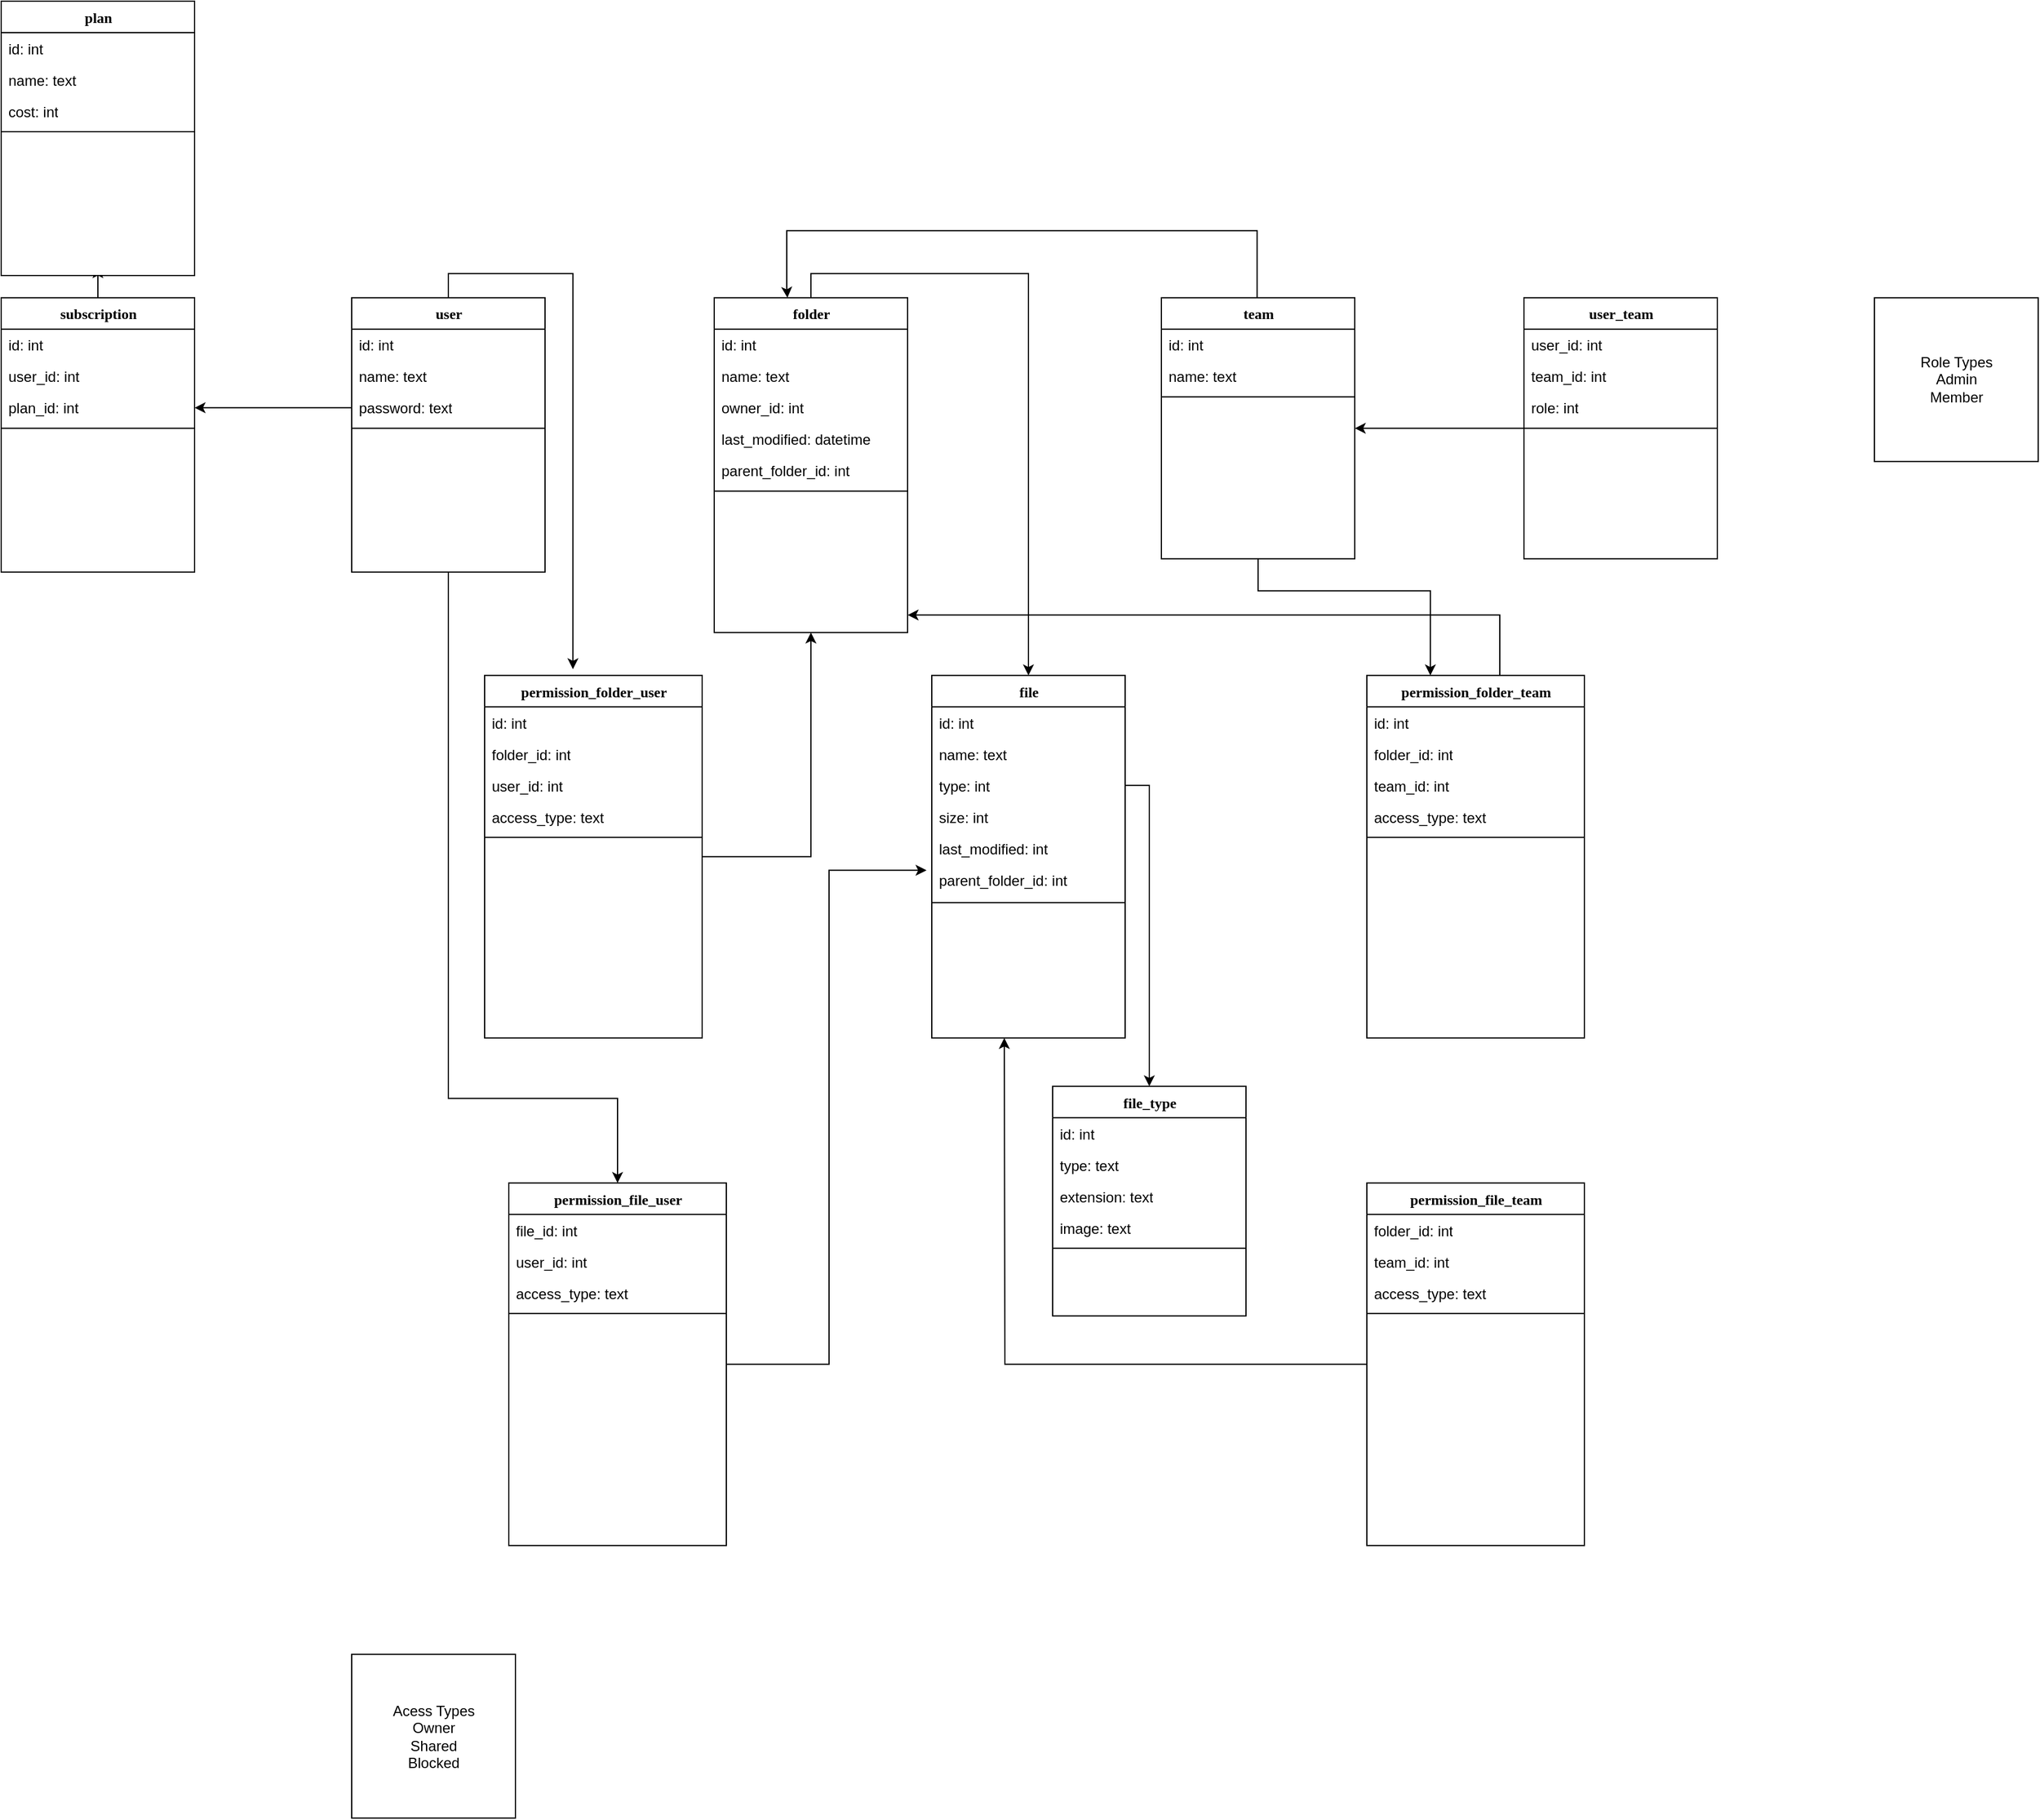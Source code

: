 <mxfile version="21.6.2" type="github">
  <diagram name="Page-1" id="9f46799a-70d6-7492-0946-bef42562c5a5">
    <mxGraphModel dx="1247" dy="685" grid="1" gridSize="10" guides="1" tooltips="1" connect="1" arrows="1" fold="1" page="1" pageScale="1" pageWidth="1100" pageHeight="850" background="none" math="0" shadow="0">
      <root>
        <mxCell id="0" />
        <mxCell id="1" parent="0" />
        <mxCell id="y36dh4BuLOM9jFlL3Rkz-10" style="edgeStyle=orthogonalEdgeStyle;rounded=0;orthogonalLoop=1;jettySize=auto;html=1;exitX=0.5;exitY=0;exitDx=0;exitDy=0;entryX=0.406;entryY=-0.017;entryDx=0;entryDy=0;entryPerimeter=0;" parent="1" source="78961159f06e98e8-17" target="78961159f06e98e8-56" edge="1">
          <mxGeometry relative="1" as="geometry" />
        </mxCell>
        <mxCell id="hq3tnOKMhd6guEDiYWmn-37" style="edgeStyle=orthogonalEdgeStyle;rounded=0;orthogonalLoop=1;jettySize=auto;html=1;exitX=0.5;exitY=1;exitDx=0;exitDy=0;entryX=0.5;entryY=0;entryDx=0;entryDy=0;" edge="1" parent="1" source="78961159f06e98e8-17" target="hq3tnOKMhd6guEDiYWmn-27">
          <mxGeometry relative="1" as="geometry">
            <Array as="points">
              <mxPoint x="680" y="927.89" />
              <mxPoint x="820" y="927.89" />
            </Array>
          </mxGeometry>
        </mxCell>
        <mxCell id="78961159f06e98e8-17" value="user" style="swimlane;html=1;fontStyle=1;align=center;verticalAlign=top;childLayout=stackLayout;horizontal=1;startSize=26;horizontalStack=0;resizeParent=1;resizeLast=0;collapsible=1;marginBottom=0;swimlaneFillColor=#ffffff;rounded=0;shadow=0;comic=0;labelBackgroundColor=none;strokeWidth=1;fillColor=none;fontFamily=Verdana;fontSize=12" parent="1" vertex="1">
          <mxGeometry x="600" y="265.39" width="160" height="227" as="geometry" />
        </mxCell>
        <mxCell id="78961159f06e98e8-21" value="id: int" style="text;html=1;strokeColor=none;fillColor=none;align=left;verticalAlign=top;spacingLeft=4;spacingRight=4;whiteSpace=wrap;overflow=hidden;rotatable=0;points=[[0,0.5],[1,0.5]];portConstraint=eastwest;" parent="78961159f06e98e8-17" vertex="1">
          <mxGeometry y="26" width="160" height="26" as="geometry" />
        </mxCell>
        <mxCell id="78961159f06e98e8-23" value="name: text&lt;br&gt;" style="text;html=1;strokeColor=none;fillColor=none;align=left;verticalAlign=top;spacingLeft=4;spacingRight=4;whiteSpace=wrap;overflow=hidden;rotatable=0;points=[[0,0.5],[1,0.5]];portConstraint=eastwest;" parent="78961159f06e98e8-17" vertex="1">
          <mxGeometry y="52" width="160" height="26" as="geometry" />
        </mxCell>
        <mxCell id="78961159f06e98e8-25" value="password: text" style="text;html=1;strokeColor=none;fillColor=none;align=left;verticalAlign=top;spacingLeft=4;spacingRight=4;whiteSpace=wrap;overflow=hidden;rotatable=0;points=[[0,0.5],[1,0.5]];portConstraint=eastwest;" parent="78961159f06e98e8-17" vertex="1">
          <mxGeometry y="78" width="160" height="26" as="geometry" />
        </mxCell>
        <mxCell id="78961159f06e98e8-19" value="" style="line;html=1;strokeWidth=1;fillColor=none;align=left;verticalAlign=middle;spacingTop=-1;spacingLeft=3;spacingRight=3;rotatable=0;labelPosition=right;points=[];portConstraint=eastwest;" parent="78961159f06e98e8-17" vertex="1">
          <mxGeometry y="104" width="160" height="8" as="geometry" />
        </mxCell>
        <mxCell id="y36dh4BuLOM9jFlL3Rkz-9" style="edgeStyle=orthogonalEdgeStyle;rounded=0;orthogonalLoop=1;jettySize=auto;html=1;exitX=0.5;exitY=0;exitDx=0;exitDy=0;entryX=0.5;entryY=0;entryDx=0;entryDy=0;" parent="1" source="78961159f06e98e8-30" target="78961159f06e98e8-43" edge="1">
          <mxGeometry relative="1" as="geometry" />
        </mxCell>
        <mxCell id="78961159f06e98e8-30" value="folder" style="swimlane;html=1;fontStyle=1;align=center;verticalAlign=top;childLayout=stackLayout;horizontal=1;startSize=26;horizontalStack=0;resizeParent=1;resizeLast=0;collapsible=1;marginBottom=0;swimlaneFillColor=#ffffff;rounded=0;shadow=0;comic=0;labelBackgroundColor=none;strokeWidth=1;fillColor=none;fontFamily=Verdana;fontSize=12" parent="1" vertex="1">
          <mxGeometry x="900" y="265.39" width="160" height="277" as="geometry" />
        </mxCell>
        <mxCell id="78961159f06e98e8-31" value="id: int" style="text;html=1;strokeColor=none;fillColor=none;align=left;verticalAlign=top;spacingLeft=4;spacingRight=4;whiteSpace=wrap;overflow=hidden;rotatable=0;points=[[0,0.5],[1,0.5]];portConstraint=eastwest;" parent="78961159f06e98e8-30" vertex="1">
          <mxGeometry y="26" width="160" height="26" as="geometry" />
        </mxCell>
        <mxCell id="78961159f06e98e8-32" value="name: text" style="text;html=1;strokeColor=none;fillColor=none;align=left;verticalAlign=top;spacingLeft=4;spacingRight=4;whiteSpace=wrap;overflow=hidden;rotatable=0;points=[[0,0.5],[1,0.5]];portConstraint=eastwest;" parent="78961159f06e98e8-30" vertex="1">
          <mxGeometry y="52" width="160" height="26" as="geometry" />
        </mxCell>
        <mxCell id="hq3tnOKMhd6guEDiYWmn-21" value="owner_id: int" style="text;html=1;strokeColor=none;fillColor=none;align=left;verticalAlign=top;spacingLeft=4;spacingRight=4;whiteSpace=wrap;overflow=hidden;rotatable=0;points=[[0,0.5],[1,0.5]];portConstraint=eastwest;" vertex="1" parent="78961159f06e98e8-30">
          <mxGeometry y="78" width="160" height="26" as="geometry" />
        </mxCell>
        <mxCell id="hq3tnOKMhd6guEDiYWmn-22" value="last_modified: datetime" style="text;html=1;strokeColor=none;fillColor=none;align=left;verticalAlign=top;spacingLeft=4;spacingRight=4;whiteSpace=wrap;overflow=hidden;rotatable=0;points=[[0,0.5],[1,0.5]];portConstraint=eastwest;" vertex="1" parent="78961159f06e98e8-30">
          <mxGeometry y="104" width="160" height="26" as="geometry" />
        </mxCell>
        <mxCell id="78961159f06e98e8-33" value="parent_folder_id: int" style="text;html=1;strokeColor=none;fillColor=none;align=left;verticalAlign=top;spacingLeft=4;spacingRight=4;whiteSpace=wrap;overflow=hidden;rotatable=0;points=[[0,0.5],[1,0.5]];portConstraint=eastwest;" parent="78961159f06e98e8-30" vertex="1">
          <mxGeometry y="130" width="160" height="26" as="geometry" />
        </mxCell>
        <mxCell id="78961159f06e98e8-38" value="" style="line;html=1;strokeWidth=1;fillColor=none;align=left;verticalAlign=middle;spacingTop=-1;spacingLeft=3;spacingRight=3;rotatable=0;labelPosition=right;points=[];portConstraint=eastwest;" parent="78961159f06e98e8-30" vertex="1">
          <mxGeometry y="156" width="160" height="8" as="geometry" />
        </mxCell>
        <mxCell id="78961159f06e98e8-43" value="file" style="swimlane;html=1;fontStyle=1;align=center;verticalAlign=top;childLayout=stackLayout;horizontal=1;startSize=26;horizontalStack=0;resizeParent=1;resizeLast=0;collapsible=1;marginBottom=0;swimlaneFillColor=#ffffff;rounded=0;shadow=0;comic=0;labelBackgroundColor=none;strokeWidth=1;fillColor=none;fontFamily=Verdana;fontSize=12" parent="1" vertex="1">
          <mxGeometry x="1080" y="577.89" width="160" height="300" as="geometry" />
        </mxCell>
        <mxCell id="78961159f06e98e8-44" value="id: int" style="text;html=1;strokeColor=none;fillColor=none;align=left;verticalAlign=top;spacingLeft=4;spacingRight=4;whiteSpace=wrap;overflow=hidden;rotatable=0;points=[[0,0.5],[1,0.5]];portConstraint=eastwest;" parent="78961159f06e98e8-43" vertex="1">
          <mxGeometry y="26" width="160" height="26" as="geometry" />
        </mxCell>
        <mxCell id="78961159f06e98e8-45" value="name: text" style="text;html=1;strokeColor=none;fillColor=none;align=left;verticalAlign=top;spacingLeft=4;spacingRight=4;whiteSpace=wrap;overflow=hidden;rotatable=0;points=[[0,0.5],[1,0.5]];portConstraint=eastwest;" parent="78961159f06e98e8-43" vertex="1">
          <mxGeometry y="52" width="160" height="26" as="geometry" />
        </mxCell>
        <mxCell id="78961159f06e98e8-49" value="type: int" style="text;html=1;strokeColor=none;fillColor=none;align=left;verticalAlign=top;spacingLeft=4;spacingRight=4;whiteSpace=wrap;overflow=hidden;rotatable=0;points=[[0,0.5],[1,0.5]];portConstraint=eastwest;" parent="78961159f06e98e8-43" vertex="1">
          <mxGeometry y="78" width="160" height="26" as="geometry" />
        </mxCell>
        <mxCell id="78961159f06e98e8-50" value="size: int" style="text;html=1;strokeColor=none;fillColor=none;align=left;verticalAlign=top;spacingLeft=4;spacingRight=4;whiteSpace=wrap;overflow=hidden;rotatable=0;points=[[0,0.5],[1,0.5]];portConstraint=eastwest;" parent="78961159f06e98e8-43" vertex="1">
          <mxGeometry y="104" width="160" height="26" as="geometry" />
        </mxCell>
        <mxCell id="y36dh4BuLOM9jFlL3Rkz-1" value="last_modified: int" style="text;html=1;strokeColor=none;fillColor=none;align=left;verticalAlign=top;spacingLeft=4;spacingRight=4;whiteSpace=wrap;overflow=hidden;rotatable=0;points=[[0,0.5],[1,0.5]];portConstraint=eastwest;" parent="78961159f06e98e8-43" vertex="1">
          <mxGeometry y="130" width="160" height="26" as="geometry" />
        </mxCell>
        <mxCell id="hq3tnOKMhd6guEDiYWmn-26" value="parent_folder_id: int" style="text;html=1;strokeColor=none;fillColor=none;align=left;verticalAlign=top;spacingLeft=4;spacingRight=4;whiteSpace=wrap;overflow=hidden;rotatable=0;points=[[0,0.5],[1,0.5]];portConstraint=eastwest;" vertex="1" parent="78961159f06e98e8-43">
          <mxGeometry y="156" width="160" height="26" as="geometry" />
        </mxCell>
        <mxCell id="78961159f06e98e8-51" value="" style="line;html=1;strokeWidth=1;fillColor=none;align=left;verticalAlign=middle;spacingTop=-1;spacingLeft=3;spacingRight=3;rotatable=0;labelPosition=right;points=[];portConstraint=eastwest;" parent="78961159f06e98e8-43" vertex="1">
          <mxGeometry y="182" width="160" height="12" as="geometry" />
        </mxCell>
        <mxCell id="y36dh4BuLOM9jFlL3Rkz-11" style="edgeStyle=orthogonalEdgeStyle;rounded=0;orthogonalLoop=1;jettySize=auto;html=1;entryX=0.5;entryY=1;entryDx=0;entryDy=0;" parent="1" source="78961159f06e98e8-56" target="78961159f06e98e8-30" edge="1">
          <mxGeometry relative="1" as="geometry" />
        </mxCell>
        <mxCell id="78961159f06e98e8-56" value="permission_folder_user" style="swimlane;html=1;fontStyle=1;align=center;verticalAlign=top;childLayout=stackLayout;horizontal=1;startSize=26;horizontalStack=0;resizeParent=1;resizeLast=0;collapsible=1;marginBottom=0;swimlaneFillColor=#ffffff;rounded=0;shadow=0;comic=0;labelBackgroundColor=none;strokeWidth=1;fillColor=none;fontFamily=Verdana;fontSize=12" parent="1" vertex="1">
          <mxGeometry x="710" y="577.89" width="180" height="300" as="geometry" />
        </mxCell>
        <mxCell id="78961159f06e98e8-57" value="id: int" style="text;html=1;strokeColor=none;fillColor=none;align=left;verticalAlign=top;spacingLeft=4;spacingRight=4;whiteSpace=wrap;overflow=hidden;rotatable=0;points=[[0,0.5],[1,0.5]];portConstraint=eastwest;" parent="78961159f06e98e8-56" vertex="1">
          <mxGeometry y="26" width="180" height="26" as="geometry" />
        </mxCell>
        <mxCell id="hq3tnOKMhd6guEDiYWmn-46" value="folder_id: int" style="text;html=1;strokeColor=none;fillColor=none;align=left;verticalAlign=top;spacingLeft=4;spacingRight=4;whiteSpace=wrap;overflow=hidden;rotatable=0;points=[[0,0.5],[1,0.5]];portConstraint=eastwest;" vertex="1" parent="78961159f06e98e8-56">
          <mxGeometry y="52" width="180" height="26" as="geometry" />
        </mxCell>
        <mxCell id="78961159f06e98e8-58" value="user_id: int" style="text;html=1;strokeColor=none;fillColor=none;align=left;verticalAlign=top;spacingLeft=4;spacingRight=4;whiteSpace=wrap;overflow=hidden;rotatable=0;points=[[0,0.5],[1,0.5]];portConstraint=eastwest;" parent="78961159f06e98e8-56" vertex="1">
          <mxGeometry y="78" width="180" height="26" as="geometry" />
        </mxCell>
        <mxCell id="78961159f06e98e8-59" value="access_type: text" style="text;html=1;strokeColor=none;fillColor=none;align=left;verticalAlign=top;spacingLeft=4;spacingRight=4;whiteSpace=wrap;overflow=hidden;rotatable=0;points=[[0,0.5],[1,0.5]];portConstraint=eastwest;" parent="78961159f06e98e8-56" vertex="1">
          <mxGeometry y="104" width="180" height="26" as="geometry" />
        </mxCell>
        <mxCell id="78961159f06e98e8-64" value="" style="line;html=1;strokeWidth=1;fillColor=none;align=left;verticalAlign=middle;spacingTop=-1;spacingLeft=3;spacingRight=3;rotatable=0;labelPosition=right;points=[];portConstraint=eastwest;" parent="78961159f06e98e8-56" vertex="1">
          <mxGeometry y="130" width="180" height="8" as="geometry" />
        </mxCell>
        <mxCell id="78961159f06e98e8-108" value="file_type" style="swimlane;html=1;fontStyle=1;align=center;verticalAlign=top;childLayout=stackLayout;horizontal=1;startSize=26;horizontalStack=0;resizeParent=1;resizeLast=0;collapsible=1;marginBottom=0;swimlaneFillColor=#ffffff;rounded=0;shadow=0;comic=0;labelBackgroundColor=none;strokeWidth=1;fillColor=none;fontFamily=Verdana;fontSize=12" parent="1" vertex="1">
          <mxGeometry x="1180" y="917.89" width="160" height="190" as="geometry" />
        </mxCell>
        <mxCell id="78961159f06e98e8-109" value="id: int" style="text;html=1;strokeColor=none;fillColor=none;align=left;verticalAlign=top;spacingLeft=4;spacingRight=4;whiteSpace=wrap;overflow=hidden;rotatable=0;points=[[0,0.5],[1,0.5]];portConstraint=eastwest;" parent="78961159f06e98e8-108" vertex="1">
          <mxGeometry y="26" width="160" height="26" as="geometry" />
        </mxCell>
        <mxCell id="78961159f06e98e8-110" value="type: text" style="text;html=1;strokeColor=none;fillColor=none;align=left;verticalAlign=top;spacingLeft=4;spacingRight=4;whiteSpace=wrap;overflow=hidden;rotatable=0;points=[[0,0.5],[1,0.5]];portConstraint=eastwest;" parent="78961159f06e98e8-108" vertex="1">
          <mxGeometry y="52" width="160" height="26" as="geometry" />
        </mxCell>
        <mxCell id="y36dh4BuLOM9jFlL3Rkz-3" value="extension: text" style="text;html=1;strokeColor=none;fillColor=none;align=left;verticalAlign=top;spacingLeft=4;spacingRight=4;whiteSpace=wrap;overflow=hidden;rotatable=0;points=[[0,0.5],[1,0.5]];portConstraint=eastwest;" parent="78961159f06e98e8-108" vertex="1">
          <mxGeometry y="78" width="160" height="26" as="geometry" />
        </mxCell>
        <mxCell id="y36dh4BuLOM9jFlL3Rkz-2" value="image: text" style="text;html=1;strokeColor=none;fillColor=none;align=left;verticalAlign=top;spacingLeft=4;spacingRight=4;whiteSpace=wrap;overflow=hidden;rotatable=0;points=[[0,0.5],[1,0.5]];portConstraint=eastwest;" parent="78961159f06e98e8-108" vertex="1">
          <mxGeometry y="104" width="160" height="26" as="geometry" />
        </mxCell>
        <mxCell id="78961159f06e98e8-116" value="" style="line;html=1;strokeWidth=1;fillColor=none;align=left;verticalAlign=middle;spacingTop=-1;spacingLeft=3;spacingRight=3;rotatable=0;labelPosition=right;points=[];portConstraint=eastwest;" parent="78961159f06e98e8-108" vertex="1">
          <mxGeometry y="130" width="160" height="8" as="geometry" />
        </mxCell>
        <mxCell id="y36dh4BuLOM9jFlL3Rkz-8" style="edgeStyle=orthogonalEdgeStyle;rounded=0;orthogonalLoop=1;jettySize=auto;html=1;entryX=0.5;entryY=0;entryDx=0;entryDy=0;" parent="1" source="78961159f06e98e8-49" target="78961159f06e98e8-108" edge="1">
          <mxGeometry relative="1" as="geometry" />
        </mxCell>
        <mxCell id="hq3tnOKMhd6guEDiYWmn-14" style="edgeStyle=orthogonalEdgeStyle;rounded=0;orthogonalLoop=1;jettySize=auto;html=1;exitX=0.495;exitY=0;exitDx=0;exitDy=0;entryX=0.316;entryY=-0.007;entryDx=0;entryDy=0;entryPerimeter=0;exitPerimeter=0;" edge="1" parent="1" source="hq3tnOKMhd6guEDiYWmn-1">
          <mxGeometry relative="1" as="geometry">
            <mxPoint x="1350" y="257.33" as="sourcePoint" />
            <mxPoint x="960.56" y="265.391" as="targetPoint" />
            <Array as="points">
              <mxPoint x="1349" y="209.89" />
              <mxPoint x="960" y="209.89" />
              <mxPoint x="960" y="256.89" />
              <mxPoint x="961" y="256.89" />
            </Array>
          </mxGeometry>
        </mxCell>
        <mxCell id="hq3tnOKMhd6guEDiYWmn-24" style="edgeStyle=orthogonalEdgeStyle;rounded=0;orthogonalLoop=1;jettySize=auto;html=1;exitX=0.5;exitY=1;exitDx=0;exitDy=0;entryX=0.292;entryY=0;entryDx=0;entryDy=0;entryPerimeter=0;" edge="1" parent="1" source="hq3tnOKMhd6guEDiYWmn-1" target="hq3tnOKMhd6guEDiYWmn-15">
          <mxGeometry relative="1" as="geometry">
            <Array as="points">
              <mxPoint x="1350" y="507.89" />
              <mxPoint x="1493" y="507.89" />
            </Array>
          </mxGeometry>
        </mxCell>
        <mxCell id="hq3tnOKMhd6guEDiYWmn-1" value="team" style="swimlane;html=1;fontStyle=1;align=center;verticalAlign=top;childLayout=stackLayout;horizontal=1;startSize=26;horizontalStack=0;resizeParent=1;resizeLast=0;collapsible=1;marginBottom=0;swimlaneFillColor=#ffffff;rounded=0;shadow=0;comic=0;labelBackgroundColor=none;strokeWidth=1;fillColor=none;fontFamily=Verdana;fontSize=12" vertex="1" parent="1">
          <mxGeometry x="1270" y="265.39" width="160" height="216" as="geometry" />
        </mxCell>
        <mxCell id="hq3tnOKMhd6guEDiYWmn-2" value="id: int" style="text;html=1;strokeColor=none;fillColor=none;align=left;verticalAlign=top;spacingLeft=4;spacingRight=4;whiteSpace=wrap;overflow=hidden;rotatable=0;points=[[0,0.5],[1,0.5]];portConstraint=eastwest;" vertex="1" parent="hq3tnOKMhd6guEDiYWmn-1">
          <mxGeometry y="26" width="160" height="26" as="geometry" />
        </mxCell>
        <mxCell id="hq3tnOKMhd6guEDiYWmn-3" value="name: text" style="text;html=1;strokeColor=none;fillColor=none;align=left;verticalAlign=top;spacingLeft=4;spacingRight=4;whiteSpace=wrap;overflow=hidden;rotatable=0;points=[[0,0.5],[1,0.5]];portConstraint=eastwest;" vertex="1" parent="hq3tnOKMhd6guEDiYWmn-1">
          <mxGeometry y="52" width="160" height="26" as="geometry" />
        </mxCell>
        <mxCell id="hq3tnOKMhd6guEDiYWmn-7" value="" style="line;html=1;strokeWidth=1;fillColor=none;align=left;verticalAlign=middle;spacingTop=-1;spacingLeft=3;spacingRight=3;rotatable=0;labelPosition=right;points=[];portConstraint=eastwest;" vertex="1" parent="hq3tnOKMhd6guEDiYWmn-1">
          <mxGeometry y="78" width="160" height="8" as="geometry" />
        </mxCell>
        <mxCell id="hq3tnOKMhd6guEDiYWmn-23" style="edgeStyle=orthogonalEdgeStyle;rounded=0;orthogonalLoop=1;jettySize=auto;html=1;entryX=1;entryY=0.5;entryDx=0;entryDy=0;" edge="1" parent="1" source="hq3tnOKMhd6guEDiYWmn-8" target="hq3tnOKMhd6guEDiYWmn-1">
          <mxGeometry relative="1" as="geometry" />
        </mxCell>
        <mxCell id="hq3tnOKMhd6guEDiYWmn-8" value="user_team" style="swimlane;html=1;fontStyle=1;align=center;verticalAlign=top;childLayout=stackLayout;horizontal=1;startSize=26;horizontalStack=0;resizeParent=1;resizeLast=0;collapsible=1;marginBottom=0;swimlaneFillColor=#ffffff;rounded=0;shadow=0;comic=0;labelBackgroundColor=none;strokeWidth=1;fillColor=none;fontFamily=Verdana;fontSize=12" vertex="1" parent="1">
          <mxGeometry x="1570" y="265.39" width="160" height="216" as="geometry" />
        </mxCell>
        <mxCell id="hq3tnOKMhd6guEDiYWmn-9" value="user_id: int" style="text;html=1;strokeColor=none;fillColor=none;align=left;verticalAlign=top;spacingLeft=4;spacingRight=4;whiteSpace=wrap;overflow=hidden;rotatable=0;points=[[0,0.5],[1,0.5]];portConstraint=eastwest;" vertex="1" parent="hq3tnOKMhd6guEDiYWmn-8">
          <mxGeometry y="26" width="160" height="26" as="geometry" />
        </mxCell>
        <mxCell id="hq3tnOKMhd6guEDiYWmn-10" value="team_id: int" style="text;html=1;strokeColor=none;fillColor=none;align=left;verticalAlign=top;spacingLeft=4;spacingRight=4;whiteSpace=wrap;overflow=hidden;rotatable=0;points=[[0,0.5],[1,0.5]];portConstraint=eastwest;" vertex="1" parent="hq3tnOKMhd6guEDiYWmn-8">
          <mxGeometry y="52" width="160" height="26" as="geometry" />
        </mxCell>
        <mxCell id="hq3tnOKMhd6guEDiYWmn-56" value="role: int" style="text;html=1;strokeColor=none;fillColor=none;align=left;verticalAlign=top;spacingLeft=4;spacingRight=4;whiteSpace=wrap;overflow=hidden;rotatable=0;points=[[0,0.5],[1,0.5]];portConstraint=eastwest;" vertex="1" parent="hq3tnOKMhd6guEDiYWmn-8">
          <mxGeometry y="78" width="160" height="26" as="geometry" />
        </mxCell>
        <mxCell id="hq3tnOKMhd6guEDiYWmn-11" value="" style="line;html=1;strokeWidth=1;fillColor=none;align=left;verticalAlign=middle;spacingTop=-1;spacingLeft=3;spacingRight=3;rotatable=0;labelPosition=right;points=[];portConstraint=eastwest;" vertex="1" parent="hq3tnOKMhd6guEDiYWmn-8">
          <mxGeometry y="104" width="160" height="8" as="geometry" />
        </mxCell>
        <mxCell id="hq3tnOKMhd6guEDiYWmn-20" style="edgeStyle=orthogonalEdgeStyle;rounded=0;orthogonalLoop=1;jettySize=auto;html=1;exitX=0.5;exitY=0;exitDx=0;exitDy=0;" edge="1" parent="1">
          <mxGeometry relative="1" as="geometry">
            <mxPoint x="1060" y="527.89" as="targetPoint" />
            <mxPoint x="1550" y="577.89" as="sourcePoint" />
            <Array as="points">
              <mxPoint x="1550" y="527.89" />
              <mxPoint x="1080" y="527.89" />
            </Array>
          </mxGeometry>
        </mxCell>
        <mxCell id="hq3tnOKMhd6guEDiYWmn-15" value="permission_folder_team" style="swimlane;html=1;fontStyle=1;align=center;verticalAlign=top;childLayout=stackLayout;horizontal=1;startSize=26;horizontalStack=0;resizeParent=1;resizeLast=0;collapsible=1;marginBottom=0;swimlaneFillColor=#ffffff;rounded=0;shadow=0;comic=0;labelBackgroundColor=none;strokeWidth=1;fillColor=none;fontFamily=Verdana;fontSize=12" vertex="1" parent="1">
          <mxGeometry x="1440" y="577.89" width="180" height="300" as="geometry" />
        </mxCell>
        <mxCell id="hq3tnOKMhd6guEDiYWmn-16" value="id: int" style="text;html=1;strokeColor=none;fillColor=none;align=left;verticalAlign=top;spacingLeft=4;spacingRight=4;whiteSpace=wrap;overflow=hidden;rotatable=0;points=[[0,0.5],[1,0.5]];portConstraint=eastwest;" vertex="1" parent="hq3tnOKMhd6guEDiYWmn-15">
          <mxGeometry y="26" width="180" height="26" as="geometry" />
        </mxCell>
        <mxCell id="hq3tnOKMhd6guEDiYWmn-47" value="folder_id: int" style="text;html=1;strokeColor=none;fillColor=none;align=left;verticalAlign=top;spacingLeft=4;spacingRight=4;whiteSpace=wrap;overflow=hidden;rotatable=0;points=[[0,0.5],[1,0.5]];portConstraint=eastwest;" vertex="1" parent="hq3tnOKMhd6guEDiYWmn-15">
          <mxGeometry y="52" width="180" height="26" as="geometry" />
        </mxCell>
        <mxCell id="hq3tnOKMhd6guEDiYWmn-17" value="team_id: int" style="text;html=1;strokeColor=none;fillColor=none;align=left;verticalAlign=top;spacingLeft=4;spacingRight=4;whiteSpace=wrap;overflow=hidden;rotatable=0;points=[[0,0.5],[1,0.5]];portConstraint=eastwest;" vertex="1" parent="hq3tnOKMhd6guEDiYWmn-15">
          <mxGeometry y="78" width="180" height="26" as="geometry" />
        </mxCell>
        <mxCell id="hq3tnOKMhd6guEDiYWmn-18" value="access_type: text" style="text;html=1;strokeColor=none;fillColor=none;align=left;verticalAlign=top;spacingLeft=4;spacingRight=4;whiteSpace=wrap;overflow=hidden;rotatable=0;points=[[0,0.5],[1,0.5]];portConstraint=eastwest;" vertex="1" parent="hq3tnOKMhd6guEDiYWmn-15">
          <mxGeometry y="104" width="180" height="26" as="geometry" />
        </mxCell>
        <mxCell id="hq3tnOKMhd6guEDiYWmn-19" value="" style="line;html=1;strokeWidth=1;fillColor=none;align=left;verticalAlign=middle;spacingTop=-1;spacingLeft=3;spacingRight=3;rotatable=0;labelPosition=right;points=[];portConstraint=eastwest;" vertex="1" parent="hq3tnOKMhd6guEDiYWmn-15">
          <mxGeometry y="130" width="180" height="8" as="geometry" />
        </mxCell>
        <mxCell id="hq3tnOKMhd6guEDiYWmn-38" style="edgeStyle=orthogonalEdgeStyle;rounded=0;orthogonalLoop=1;jettySize=auto;html=1;exitX=1;exitY=0.5;exitDx=0;exitDy=0;entryX=-0.027;entryY=0.202;entryDx=0;entryDy=0;entryPerimeter=0;" edge="1" parent="1" source="hq3tnOKMhd6guEDiYWmn-27" target="hq3tnOKMhd6guEDiYWmn-26">
          <mxGeometry relative="1" as="geometry">
            <mxPoint x="1080" y="746.89" as="targetPoint" />
          </mxGeometry>
        </mxCell>
        <mxCell id="hq3tnOKMhd6guEDiYWmn-27" value="permission_file_user" style="swimlane;html=1;fontStyle=1;align=center;verticalAlign=top;childLayout=stackLayout;horizontal=1;startSize=26;horizontalStack=0;resizeParent=1;resizeLast=0;collapsible=1;marginBottom=0;swimlaneFillColor=#ffffff;rounded=0;shadow=0;comic=0;labelBackgroundColor=none;strokeWidth=1;fillColor=none;fontFamily=Verdana;fontSize=12" vertex="1" parent="1">
          <mxGeometry x="730" y="997.89" width="180" height="300" as="geometry" />
        </mxCell>
        <mxCell id="hq3tnOKMhd6guEDiYWmn-28" value="file_id: int" style="text;html=1;strokeColor=none;fillColor=none;align=left;verticalAlign=top;spacingLeft=4;spacingRight=4;whiteSpace=wrap;overflow=hidden;rotatable=0;points=[[0,0.5],[1,0.5]];portConstraint=eastwest;" vertex="1" parent="hq3tnOKMhd6guEDiYWmn-27">
          <mxGeometry y="26" width="180" height="26" as="geometry" />
        </mxCell>
        <mxCell id="hq3tnOKMhd6guEDiYWmn-29" value="user_id: int" style="text;html=1;strokeColor=none;fillColor=none;align=left;verticalAlign=top;spacingLeft=4;spacingRight=4;whiteSpace=wrap;overflow=hidden;rotatable=0;points=[[0,0.5],[1,0.5]];portConstraint=eastwest;" vertex="1" parent="hq3tnOKMhd6guEDiYWmn-27">
          <mxGeometry y="52" width="180" height="26" as="geometry" />
        </mxCell>
        <mxCell id="hq3tnOKMhd6guEDiYWmn-30" value="access_type: text" style="text;html=1;strokeColor=none;fillColor=none;align=left;verticalAlign=top;spacingLeft=4;spacingRight=4;whiteSpace=wrap;overflow=hidden;rotatable=0;points=[[0,0.5],[1,0.5]];portConstraint=eastwest;" vertex="1" parent="hq3tnOKMhd6guEDiYWmn-27">
          <mxGeometry y="78" width="180" height="26" as="geometry" />
        </mxCell>
        <mxCell id="hq3tnOKMhd6guEDiYWmn-31" value="" style="line;html=1;strokeWidth=1;fillColor=none;align=left;verticalAlign=middle;spacingTop=-1;spacingLeft=3;spacingRight=3;rotatable=0;labelPosition=right;points=[];portConstraint=eastwest;" vertex="1" parent="hq3tnOKMhd6guEDiYWmn-27">
          <mxGeometry y="104" width="180" height="8" as="geometry" />
        </mxCell>
        <mxCell id="hq3tnOKMhd6guEDiYWmn-39" style="edgeStyle=orthogonalEdgeStyle;rounded=0;orthogonalLoop=1;jettySize=auto;html=1;" edge="1" parent="1" source="hq3tnOKMhd6guEDiYWmn-32">
          <mxGeometry relative="1" as="geometry">
            <mxPoint x="1140" y="877.89" as="targetPoint" />
          </mxGeometry>
        </mxCell>
        <mxCell id="hq3tnOKMhd6guEDiYWmn-32" value="permission_file_team" style="swimlane;html=1;fontStyle=1;align=center;verticalAlign=top;childLayout=stackLayout;horizontal=1;startSize=26;horizontalStack=0;resizeParent=1;resizeLast=0;collapsible=1;marginBottom=0;swimlaneFillColor=#ffffff;rounded=0;shadow=0;comic=0;labelBackgroundColor=none;strokeWidth=1;fillColor=none;fontFamily=Verdana;fontSize=12" vertex="1" parent="1">
          <mxGeometry x="1440" y="997.89" width="180" height="300" as="geometry" />
        </mxCell>
        <mxCell id="hq3tnOKMhd6guEDiYWmn-33" value="folder_id: int" style="text;html=1;strokeColor=none;fillColor=none;align=left;verticalAlign=top;spacingLeft=4;spacingRight=4;whiteSpace=wrap;overflow=hidden;rotatable=0;points=[[0,0.5],[1,0.5]];portConstraint=eastwest;" vertex="1" parent="hq3tnOKMhd6guEDiYWmn-32">
          <mxGeometry y="26" width="180" height="26" as="geometry" />
        </mxCell>
        <mxCell id="hq3tnOKMhd6guEDiYWmn-34" value="team_id: int" style="text;html=1;strokeColor=none;fillColor=none;align=left;verticalAlign=top;spacingLeft=4;spacingRight=4;whiteSpace=wrap;overflow=hidden;rotatable=0;points=[[0,0.5],[1,0.5]];portConstraint=eastwest;" vertex="1" parent="hq3tnOKMhd6guEDiYWmn-32">
          <mxGeometry y="52" width="180" height="26" as="geometry" />
        </mxCell>
        <mxCell id="hq3tnOKMhd6guEDiYWmn-35" value="access_type: text" style="text;html=1;strokeColor=none;fillColor=none;align=left;verticalAlign=top;spacingLeft=4;spacingRight=4;whiteSpace=wrap;overflow=hidden;rotatable=0;points=[[0,0.5],[1,0.5]];portConstraint=eastwest;" vertex="1" parent="hq3tnOKMhd6guEDiYWmn-32">
          <mxGeometry y="78" width="180" height="26" as="geometry" />
        </mxCell>
        <mxCell id="hq3tnOKMhd6guEDiYWmn-36" value="" style="line;html=1;strokeWidth=1;fillColor=none;align=left;verticalAlign=middle;spacingTop=-1;spacingLeft=3;spacingRight=3;rotatable=0;labelPosition=right;points=[];portConstraint=eastwest;" vertex="1" parent="hq3tnOKMhd6guEDiYWmn-32">
          <mxGeometry y="104" width="180" height="8" as="geometry" />
        </mxCell>
        <mxCell id="hq3tnOKMhd6guEDiYWmn-40" value="Acess Types&lt;br&gt;Owner&lt;br&gt;Shared&lt;br&gt;Blocked" style="whiteSpace=wrap;html=1;aspect=fixed;" vertex="1" parent="1">
          <mxGeometry x="600" y="1387.89" width="135.5" height="135.5" as="geometry" />
        </mxCell>
        <mxCell id="hq3tnOKMhd6guEDiYWmn-55" style="edgeStyle=orthogonalEdgeStyle;rounded=0;orthogonalLoop=1;jettySize=auto;html=1;" edge="1" parent="1" source="hq3tnOKMhd6guEDiYWmn-41">
          <mxGeometry relative="1" as="geometry">
            <mxPoint x="390" y="240.0" as="targetPoint" />
          </mxGeometry>
        </mxCell>
        <mxCell id="hq3tnOKMhd6guEDiYWmn-41" value="subscription" style="swimlane;html=1;fontStyle=1;align=center;verticalAlign=top;childLayout=stackLayout;horizontal=1;startSize=26;horizontalStack=0;resizeParent=1;resizeLast=0;collapsible=1;marginBottom=0;swimlaneFillColor=#ffffff;rounded=0;shadow=0;comic=0;labelBackgroundColor=none;strokeWidth=1;fillColor=none;fontFamily=Verdana;fontSize=12" vertex="1" parent="1">
          <mxGeometry x="310" y="265.39" width="160" height="227" as="geometry" />
        </mxCell>
        <mxCell id="hq3tnOKMhd6guEDiYWmn-42" value="id: int" style="text;html=1;strokeColor=none;fillColor=none;align=left;verticalAlign=top;spacingLeft=4;spacingRight=4;whiteSpace=wrap;overflow=hidden;rotatable=0;points=[[0,0.5],[1,0.5]];portConstraint=eastwest;" vertex="1" parent="hq3tnOKMhd6guEDiYWmn-41">
          <mxGeometry y="26" width="160" height="26" as="geometry" />
        </mxCell>
        <mxCell id="hq3tnOKMhd6guEDiYWmn-43" value="user_id: int" style="text;html=1;strokeColor=none;fillColor=none;align=left;verticalAlign=top;spacingLeft=4;spacingRight=4;whiteSpace=wrap;overflow=hidden;rotatable=0;points=[[0,0.5],[1,0.5]];portConstraint=eastwest;" vertex="1" parent="hq3tnOKMhd6guEDiYWmn-41">
          <mxGeometry y="52" width="160" height="26" as="geometry" />
        </mxCell>
        <mxCell id="hq3tnOKMhd6guEDiYWmn-44" value="plan_id: int" style="text;html=1;strokeColor=none;fillColor=none;align=left;verticalAlign=top;spacingLeft=4;spacingRight=4;whiteSpace=wrap;overflow=hidden;rotatable=0;points=[[0,0.5],[1,0.5]];portConstraint=eastwest;" vertex="1" parent="hq3tnOKMhd6guEDiYWmn-41">
          <mxGeometry y="78" width="160" height="26" as="geometry" />
        </mxCell>
        <mxCell id="hq3tnOKMhd6guEDiYWmn-45" value="" style="line;html=1;strokeWidth=1;fillColor=none;align=left;verticalAlign=middle;spacingTop=-1;spacingLeft=3;spacingRight=3;rotatable=0;labelPosition=right;points=[];portConstraint=eastwest;" vertex="1" parent="hq3tnOKMhd6guEDiYWmn-41">
          <mxGeometry y="104" width="160" height="8" as="geometry" />
        </mxCell>
        <mxCell id="hq3tnOKMhd6guEDiYWmn-49" style="edgeStyle=orthogonalEdgeStyle;rounded=0;orthogonalLoop=1;jettySize=auto;html=1;exitX=0;exitY=0.5;exitDx=0;exitDy=0;entryX=1;entryY=0.5;entryDx=0;entryDy=0;" edge="1" parent="1" source="78961159f06e98e8-25" target="hq3tnOKMhd6guEDiYWmn-44">
          <mxGeometry relative="1" as="geometry" />
        </mxCell>
        <mxCell id="hq3tnOKMhd6guEDiYWmn-50" value="plan" style="swimlane;html=1;fontStyle=1;align=center;verticalAlign=top;childLayout=stackLayout;horizontal=1;startSize=26;horizontalStack=0;resizeParent=1;resizeLast=0;collapsible=1;marginBottom=0;swimlaneFillColor=#ffffff;rounded=0;shadow=0;comic=0;labelBackgroundColor=none;strokeWidth=1;fillColor=none;fontFamily=Verdana;fontSize=12" vertex="1" parent="1">
          <mxGeometry x="310" y="20" width="160" height="227" as="geometry" />
        </mxCell>
        <mxCell id="hq3tnOKMhd6guEDiYWmn-51" value="id: int" style="text;html=1;strokeColor=none;fillColor=none;align=left;verticalAlign=top;spacingLeft=4;spacingRight=4;whiteSpace=wrap;overflow=hidden;rotatable=0;points=[[0,0.5],[1,0.5]];portConstraint=eastwest;" vertex="1" parent="hq3tnOKMhd6guEDiYWmn-50">
          <mxGeometry y="26" width="160" height="26" as="geometry" />
        </mxCell>
        <mxCell id="hq3tnOKMhd6guEDiYWmn-52" value="name: text" style="text;html=1;strokeColor=none;fillColor=none;align=left;verticalAlign=top;spacingLeft=4;spacingRight=4;whiteSpace=wrap;overflow=hidden;rotatable=0;points=[[0,0.5],[1,0.5]];portConstraint=eastwest;" vertex="1" parent="hq3tnOKMhd6guEDiYWmn-50">
          <mxGeometry y="52" width="160" height="26" as="geometry" />
        </mxCell>
        <mxCell id="hq3tnOKMhd6guEDiYWmn-53" value="cost: int" style="text;html=1;strokeColor=none;fillColor=none;align=left;verticalAlign=top;spacingLeft=4;spacingRight=4;whiteSpace=wrap;overflow=hidden;rotatable=0;points=[[0,0.5],[1,0.5]];portConstraint=eastwest;" vertex="1" parent="hq3tnOKMhd6guEDiYWmn-50">
          <mxGeometry y="78" width="160" height="26" as="geometry" />
        </mxCell>
        <mxCell id="hq3tnOKMhd6guEDiYWmn-54" value="" style="line;html=1;strokeWidth=1;fillColor=none;align=left;verticalAlign=middle;spacingTop=-1;spacingLeft=3;spacingRight=3;rotatable=0;labelPosition=right;points=[];portConstraint=eastwest;" vertex="1" parent="hq3tnOKMhd6guEDiYWmn-50">
          <mxGeometry y="104" width="160" height="8" as="geometry" />
        </mxCell>
        <mxCell id="hq3tnOKMhd6guEDiYWmn-57" value="Role Types&lt;br&gt;Admin&lt;br&gt;Member" style="whiteSpace=wrap;html=1;aspect=fixed;" vertex="1" parent="1">
          <mxGeometry x="1860" y="265.39" width="135.5" height="135.5" as="geometry" />
        </mxCell>
      </root>
    </mxGraphModel>
  </diagram>
</mxfile>

